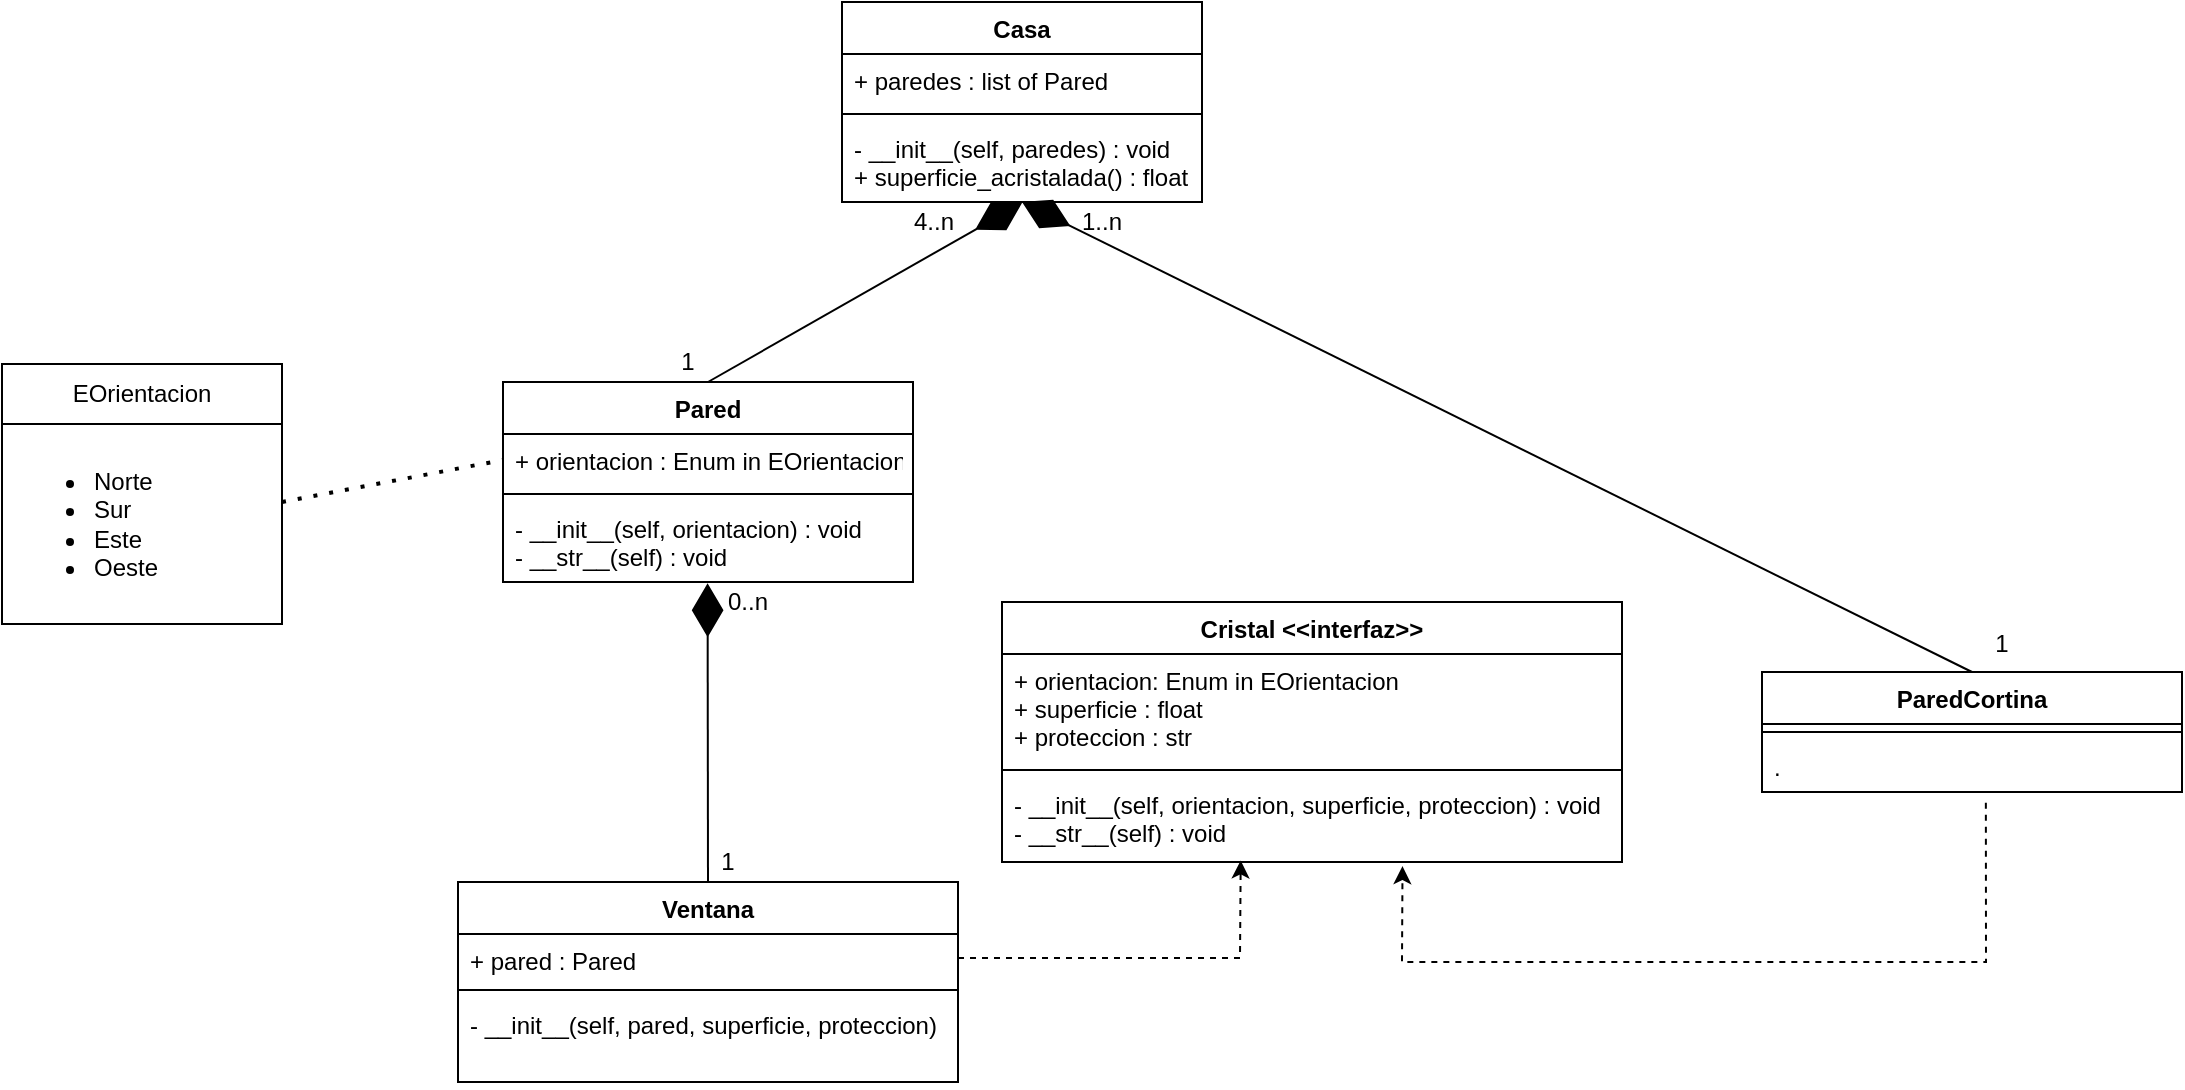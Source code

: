 <mxfile>
    <diagram id="mjzEmtsDWHpcTRM9CESi" name="Page-1">
        <mxGraphModel dx="542" dy="424" grid="1" gridSize="10" guides="1" tooltips="1" connect="1" arrows="1" fold="1" page="1" pageScale="1" pageWidth="1169" pageHeight="827" background="none" math="0" shadow="0">
            <root>
                <mxCell id="0"/>
                <mxCell id="1" parent="0"/>
                <mxCell id="hWGirqEAcwwgIE5DhvMf-1" value="Casa" style="swimlane;fontStyle=1;align=center;verticalAlign=top;childLayout=stackLayout;horizontal=1;startSize=26;horizontalStack=0;resizeParent=1;resizeParentMax=0;resizeLast=0;collapsible=1;marginBottom=0;rounded=0;" parent="1" vertex="1">
                    <mxGeometry x="480" y="140" width="180" height="100" as="geometry"/>
                </mxCell>
                <mxCell id="hWGirqEAcwwgIE5DhvMf-2" value="+ paredes : list of Pared" style="text;strokeColor=none;fillColor=none;align=left;verticalAlign=top;spacingLeft=4;spacingRight=4;overflow=hidden;rotatable=0;points=[[0,0.5],[1,0.5]];portConstraint=eastwest;rounded=0;" parent="hWGirqEAcwwgIE5DhvMf-1" vertex="1">
                    <mxGeometry y="26" width="180" height="26" as="geometry"/>
                </mxCell>
                <mxCell id="hWGirqEAcwwgIE5DhvMf-3" value="" style="line;strokeWidth=1;fillColor=none;align=left;verticalAlign=middle;spacingTop=-1;spacingLeft=3;spacingRight=3;rotatable=0;labelPosition=right;points=[];portConstraint=eastwest;strokeColor=inherit;rounded=0;" parent="hWGirqEAcwwgIE5DhvMf-1" vertex="1">
                    <mxGeometry y="52" width="180" height="8" as="geometry"/>
                </mxCell>
                <mxCell id="hWGirqEAcwwgIE5DhvMf-4" value="- __init__(self, paredes) : void&#10;+ superficie_acristalada() : float" style="text;strokeColor=none;fillColor=none;align=left;verticalAlign=top;spacingLeft=4;spacingRight=4;overflow=hidden;rotatable=0;points=[[0,0.5],[1,0.5]];portConstraint=eastwest;rounded=0;" parent="hWGirqEAcwwgIE5DhvMf-1" vertex="1">
                    <mxGeometry y="60" width="180" height="40" as="geometry"/>
                </mxCell>
                <mxCell id="hWGirqEAcwwgIE5DhvMf-5" value="Pared" style="swimlane;fontStyle=1;align=center;verticalAlign=top;childLayout=stackLayout;horizontal=1;startSize=26;horizontalStack=0;resizeParent=1;resizeParentMax=0;resizeLast=0;collapsible=1;marginBottom=0;rounded=0;" parent="1" vertex="1">
                    <mxGeometry x="310.5" y="330" width="205" height="100" as="geometry"/>
                </mxCell>
                <mxCell id="hWGirqEAcwwgIE5DhvMf-6" value="+ orientacion : Enum in EOrientacion" style="text;strokeColor=none;fillColor=none;align=left;verticalAlign=top;spacingLeft=4;spacingRight=4;overflow=hidden;rotatable=0;points=[[0,0.5],[1,0.5]];portConstraint=eastwest;rounded=0;" parent="hWGirqEAcwwgIE5DhvMf-5" vertex="1">
                    <mxGeometry y="26" width="205" height="26" as="geometry"/>
                </mxCell>
                <mxCell id="hWGirqEAcwwgIE5DhvMf-7" value="" style="line;strokeWidth=1;fillColor=none;align=left;verticalAlign=middle;spacingTop=-1;spacingLeft=3;spacingRight=3;rotatable=0;labelPosition=right;points=[];portConstraint=eastwest;strokeColor=inherit;rounded=0;" parent="hWGirqEAcwwgIE5DhvMf-5" vertex="1">
                    <mxGeometry y="52" width="205" height="8" as="geometry"/>
                </mxCell>
                <mxCell id="hWGirqEAcwwgIE5DhvMf-8" value="- __init__(self, orientacion) : void&#10;- __str__(self) : void" style="text;strokeColor=none;fillColor=none;align=left;verticalAlign=top;spacingLeft=4;spacingRight=4;overflow=hidden;rotatable=0;points=[[0,0.5],[1,0.5]];portConstraint=eastwest;rounded=0;" parent="hWGirqEAcwwgIE5DhvMf-5" vertex="1">
                    <mxGeometry y="60" width="205" height="40" as="geometry"/>
                </mxCell>
                <mxCell id="hWGirqEAcwwgIE5DhvMf-9" value="EOrientacion" style="swimlane;fontStyle=0;childLayout=stackLayout;horizontal=1;startSize=30;horizontalStack=0;resizeParent=1;resizeParentMax=0;resizeLast=0;collapsible=1;marginBottom=0;whiteSpace=wrap;html=1;rounded=0;" parent="1" vertex="1">
                    <mxGeometry x="60" y="321" width="140" height="130" as="geometry"/>
                </mxCell>
                <mxCell id="hWGirqEAcwwgIE5DhvMf-10" value="&lt;ul&gt;&lt;li&gt;Norte&lt;/li&gt;&lt;li&gt;Sur&lt;/li&gt;&lt;li&gt;Este&lt;/li&gt;&lt;li&gt;Oeste&lt;/li&gt;&lt;/ul&gt;" style="text;strokeColor=none;fillColor=none;align=left;verticalAlign=middle;spacingLeft=4;spacingRight=4;overflow=hidden;points=[[0,0.5],[1,0.5]];portConstraint=eastwest;rotatable=0;whiteSpace=wrap;html=1;rounded=0;" parent="hWGirqEAcwwgIE5DhvMf-9" vertex="1">
                    <mxGeometry y="30" width="140" height="100" as="geometry"/>
                </mxCell>
                <mxCell id="hWGirqEAcwwgIE5DhvMf-14" value="Ventana" style="swimlane;fontStyle=1;align=center;verticalAlign=top;childLayout=stackLayout;horizontal=1;startSize=26;horizontalStack=0;resizeParent=1;resizeParentMax=0;resizeLast=0;collapsible=1;marginBottom=0;rounded=0;" parent="1" vertex="1">
                    <mxGeometry x="288" y="580" width="250" height="100" as="geometry"/>
                </mxCell>
                <mxCell id="hWGirqEAcwwgIE5DhvMf-15" value="+ pared : Pared" style="text;strokeColor=none;fillColor=none;align=left;verticalAlign=top;spacingLeft=4;spacingRight=4;overflow=hidden;rotatable=0;points=[[0,0.5],[1,0.5]];portConstraint=eastwest;rounded=0;" parent="hWGirqEAcwwgIE5DhvMf-14" vertex="1">
                    <mxGeometry y="26" width="250" height="24" as="geometry"/>
                </mxCell>
                <mxCell id="hWGirqEAcwwgIE5DhvMf-16" value="" style="line;strokeWidth=1;fillColor=none;align=left;verticalAlign=middle;spacingTop=-1;spacingLeft=3;spacingRight=3;rotatable=0;labelPosition=right;points=[];portConstraint=eastwest;strokeColor=inherit;rounded=0;" parent="hWGirqEAcwwgIE5DhvMf-14" vertex="1">
                    <mxGeometry y="50" width="250" height="8" as="geometry"/>
                </mxCell>
                <mxCell id="hWGirqEAcwwgIE5DhvMf-17" value="- __init__(self, pared, superficie, proteccion)" style="text;strokeColor=none;fillColor=none;align=left;verticalAlign=top;spacingLeft=4;spacingRight=4;overflow=hidden;rotatable=0;points=[[0,0.5],[1,0.5]];portConstraint=eastwest;rounded=0;" parent="hWGirqEAcwwgIE5DhvMf-14" vertex="1">
                    <mxGeometry y="58" width="250" height="42" as="geometry"/>
                </mxCell>
                <mxCell id="hWGirqEAcwwgIE5DhvMf-21" value="" style="endArrow=diamondThin;endFill=1;endSize=24;html=1;exitX=0.5;exitY=0;exitDx=0;exitDy=0;entryX=0.499;entryY=1.016;entryDx=0;entryDy=0;entryPerimeter=0;rounded=0;" parent="1" source="hWGirqEAcwwgIE5DhvMf-14" target="hWGirqEAcwwgIE5DhvMf-8" edge="1">
                    <mxGeometry width="160" relative="1" as="geometry">
                        <mxPoint x="413" y="340" as="sourcePoint"/>
                        <mxPoint x="573" y="340" as="targetPoint"/>
                    </mxGeometry>
                </mxCell>
                <mxCell id="hWGirqEAcwwgIE5DhvMf-22" value="" style="endArrow=diamondThin;endFill=1;endSize=24;html=1;exitX=0.5;exitY=0;exitDx=0;exitDy=0;entryX=0.5;entryY=1.013;entryDx=0;entryDy=0;entryPerimeter=0;rounded=0;" parent="1" source="hWGirqEAcwwgIE5DhvMf-5" target="hWGirqEAcwwgIE5DhvMf-4" edge="1">
                    <mxGeometry width="160" relative="1" as="geometry">
                        <mxPoint x="373" y="240" as="sourcePoint"/>
                        <mxPoint x="413" y="250" as="targetPoint"/>
                    </mxGeometry>
                </mxCell>
                <mxCell id="hWGirqEAcwwgIE5DhvMf-24" value="1" style="text;html=1;strokeColor=none;fillColor=none;align=center;verticalAlign=middle;whiteSpace=wrap;rounded=0;" parent="1" vertex="1">
                    <mxGeometry x="413" y="560" width="20" height="20" as="geometry"/>
                </mxCell>
                <mxCell id="hWGirqEAcwwgIE5DhvMf-25" value="0..n" style="text;html=1;strokeColor=none;fillColor=none;align=center;verticalAlign=middle;whiteSpace=wrap;rounded=0;" parent="1" vertex="1">
                    <mxGeometry x="423" y="430" width="20" height="20" as="geometry"/>
                </mxCell>
                <mxCell id="hWGirqEAcwwgIE5DhvMf-26" value="1" style="text;html=1;strokeColor=none;fillColor=none;align=center;verticalAlign=middle;whiteSpace=wrap;rounded=0;" parent="1" vertex="1">
                    <mxGeometry x="393" y="310" width="20" height="20" as="geometry"/>
                </mxCell>
                <mxCell id="hWGirqEAcwwgIE5DhvMf-27" value="4..n" style="text;html=1;strokeColor=none;fillColor=none;align=center;verticalAlign=middle;whiteSpace=wrap;rounded=0;" parent="1" vertex="1">
                    <mxGeometry x="515.5" y="240" width="20" height="20" as="geometry"/>
                </mxCell>
                <mxCell id="oMwZsd_T4FxBp2ZIvQXK-5" value="ParedCortina" style="swimlane;fontStyle=1;align=center;verticalAlign=top;childLayout=stackLayout;horizontal=1;startSize=26;horizontalStack=0;resizeParent=1;resizeParentMax=0;resizeLast=0;collapsible=1;marginBottom=0;rounded=0;" parent="1" vertex="1">
                    <mxGeometry x="940" y="475" width="210" height="60" as="geometry"/>
                </mxCell>
                <mxCell id="oMwZsd_T4FxBp2ZIvQXK-7" value="" style="line;strokeWidth=1;fillColor=none;align=left;verticalAlign=middle;spacingTop=-1;spacingLeft=3;spacingRight=3;rotatable=0;labelPosition=right;points=[];portConstraint=eastwest;strokeColor=inherit;rounded=0;" parent="oMwZsd_T4FxBp2ZIvQXK-5" vertex="1">
                    <mxGeometry y="26" width="210" height="8" as="geometry"/>
                </mxCell>
                <mxCell id="oMwZsd_T4FxBp2ZIvQXK-8" value="." style="text;strokeColor=none;fillColor=none;align=left;verticalAlign=top;spacingLeft=4;spacingRight=4;overflow=hidden;rotatable=0;points=[[0,0.5],[1,0.5]];portConstraint=eastwest;rounded=0;" parent="oMwZsd_T4FxBp2ZIvQXK-5" vertex="1">
                    <mxGeometry y="34" width="210" height="26" as="geometry"/>
                </mxCell>
                <mxCell id="oMwZsd_T4FxBp2ZIvQXK-9" value="" style="endArrow=none;dashed=1;html=1;dashPattern=1 3;strokeWidth=2;entryX=0;entryY=0.5;entryDx=0;entryDy=0;rounded=0;" parent="1" target="hWGirqEAcwwgIE5DhvMf-6" edge="1">
                    <mxGeometry width="50" height="50" relative="1" as="geometry">
                        <mxPoint x="200" y="390" as="sourcePoint"/>
                        <mxPoint x="277.5" y="560" as="targetPoint"/>
                    </mxGeometry>
                </mxCell>
                <mxCell id="oMwZsd_T4FxBp2ZIvQXK-11" value="" style="endArrow=diamondThin;endFill=1;endSize=24;html=1;exitX=0.5;exitY=0;exitDx=0;exitDy=0;rounded=0;" parent="1" source="oMwZsd_T4FxBp2ZIvQXK-5" edge="1">
                    <mxGeometry width="160" relative="1" as="geometry">
                        <mxPoint x="670" y="290" as="sourcePoint"/>
                        <mxPoint x="570" y="240" as="targetPoint"/>
                    </mxGeometry>
                </mxCell>
                <mxCell id="oMwZsd_T4FxBp2ZIvQXK-14" value="1" style="text;html=1;strokeColor=none;fillColor=none;align=center;verticalAlign=middle;whiteSpace=wrap;rounded=0;" parent="1" vertex="1">
                    <mxGeometry x="1050" y="451" width="20" height="20" as="geometry"/>
                </mxCell>
                <mxCell id="oMwZsd_T4FxBp2ZIvQXK-15" value="1..n" style="text;html=1;strokeColor=none;fillColor=none;align=center;verticalAlign=middle;whiteSpace=wrap;rounded=0;" parent="1" vertex="1">
                    <mxGeometry x="600" y="240" width="20" height="20" as="geometry"/>
                </mxCell>
                <mxCell id="2" value="Cristal &lt;&lt;interfaz&gt;&gt;" style="swimlane;fontStyle=1;align=center;verticalAlign=top;childLayout=stackLayout;horizontal=1;startSize=26;horizontalStack=0;resizeParent=1;resizeParentMax=0;resizeLast=0;collapsible=1;marginBottom=0;rounded=0;" parent="1" vertex="1">
                    <mxGeometry x="560" y="440" width="310" height="130" as="geometry"/>
                </mxCell>
                <mxCell id="3" value="+ orientacion: Enum in EOrientacion&#10;+ superficie : float&#10;+ proteccion : str" style="text;strokeColor=none;fillColor=none;align=left;verticalAlign=top;spacingLeft=4;spacingRight=4;overflow=hidden;rotatable=0;points=[[0,0.5],[1,0.5]];portConstraint=eastwest;rounded=0;" parent="2" vertex="1">
                    <mxGeometry y="26" width="310" height="54" as="geometry"/>
                </mxCell>
                <mxCell id="4" value="" style="line;strokeWidth=1;fillColor=none;align=left;verticalAlign=middle;spacingTop=-1;spacingLeft=3;spacingRight=3;rotatable=0;labelPosition=right;points=[];portConstraint=eastwest;strokeColor=inherit;rounded=0;" parent="2" vertex="1">
                    <mxGeometry y="80" width="310" height="8" as="geometry"/>
                </mxCell>
                <mxCell id="5" value="- __init__(self, orientacion, superficie, proteccion) : void&#10;- __str__(self) : void" style="text;strokeColor=none;fillColor=none;align=left;verticalAlign=top;spacingLeft=4;spacingRight=4;overflow=hidden;rotatable=0;points=[[0,0.5],[1,0.5]];portConstraint=eastwest;rounded=0;" parent="2" vertex="1">
                    <mxGeometry y="88" width="310" height="42" as="geometry"/>
                </mxCell>
                <mxCell id="11" value="" style="endArrow=classic;html=1;exitX=1;exitY=0.5;exitDx=0;exitDy=0;entryX=0.385;entryY=0.981;entryDx=0;entryDy=0;entryPerimeter=0;dashed=1;rounded=0;" parent="1" source="hWGirqEAcwwgIE5DhvMf-15" target="5" edge="1">
                    <mxGeometry width="50" height="50" relative="1" as="geometry">
                        <mxPoint x="550" y="530" as="sourcePoint"/>
                        <mxPoint x="600" y="480" as="targetPoint"/>
                        <Array as="points">
                            <mxPoint x="679" y="618"/>
                        </Array>
                    </mxGeometry>
                </mxCell>
                <mxCell id="12" value="" style="endArrow=classic;html=1;dashed=1;rounded=0;exitX=0.533;exitY=1.205;exitDx=0;exitDy=0;exitPerimeter=0;entryX=0.646;entryY=1.049;entryDx=0;entryDy=0;entryPerimeter=0;" parent="1" source="oMwZsd_T4FxBp2ZIvQXK-8" target="5" edge="1">
                    <mxGeometry width="50" height="50" relative="1" as="geometry">
                        <mxPoint x="1050" y="540" as="sourcePoint"/>
                        <mxPoint x="720" y="570" as="targetPoint"/>
                        <Array as="points">
                            <mxPoint x="1052" y="620"/>
                            <mxPoint x="760" y="620"/>
                        </Array>
                    </mxGeometry>
                </mxCell>
            </root>
        </mxGraphModel>
    </diagram>
</mxfile>

